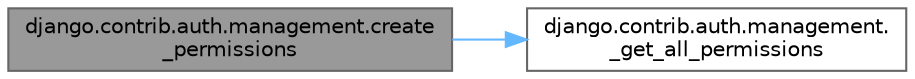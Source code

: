 digraph "django.contrib.auth.management.create_permissions"
{
 // LATEX_PDF_SIZE
  bgcolor="transparent";
  edge [fontname=Helvetica,fontsize=10,labelfontname=Helvetica,labelfontsize=10];
  node [fontname=Helvetica,fontsize=10,shape=box,height=0.2,width=0.4];
  rankdir="LR";
  Node1 [id="Node000001",label="django.contrib.auth.management.create\l_permissions",height=0.2,width=0.4,color="gray40", fillcolor="grey60", style="filled", fontcolor="black",tooltip=" "];
  Node1 -> Node2 [id="edge1_Node000001_Node000002",color="steelblue1",style="solid",tooltip=" "];
  Node2 [id="Node000002",label="django.contrib.auth.management.\l_get_all_permissions",height=0.2,width=0.4,color="grey40", fillcolor="white", style="filled",URL="$namespacedjango_1_1contrib_1_1auth_1_1management.html#a4b5d00024e3431b841a485764412cc5c",tooltip=" "];
}
